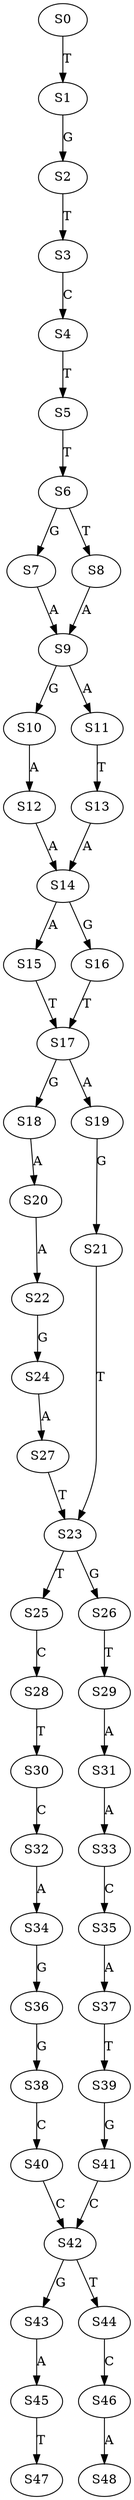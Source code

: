 strict digraph  {
	S0 -> S1 [ label = T ];
	S1 -> S2 [ label = G ];
	S2 -> S3 [ label = T ];
	S3 -> S4 [ label = C ];
	S4 -> S5 [ label = T ];
	S5 -> S6 [ label = T ];
	S6 -> S7 [ label = G ];
	S6 -> S8 [ label = T ];
	S7 -> S9 [ label = A ];
	S8 -> S9 [ label = A ];
	S9 -> S10 [ label = G ];
	S9 -> S11 [ label = A ];
	S10 -> S12 [ label = A ];
	S11 -> S13 [ label = T ];
	S12 -> S14 [ label = A ];
	S13 -> S14 [ label = A ];
	S14 -> S15 [ label = A ];
	S14 -> S16 [ label = G ];
	S15 -> S17 [ label = T ];
	S16 -> S17 [ label = T ];
	S17 -> S18 [ label = G ];
	S17 -> S19 [ label = A ];
	S18 -> S20 [ label = A ];
	S19 -> S21 [ label = G ];
	S20 -> S22 [ label = A ];
	S21 -> S23 [ label = T ];
	S22 -> S24 [ label = G ];
	S23 -> S25 [ label = T ];
	S23 -> S26 [ label = G ];
	S24 -> S27 [ label = A ];
	S25 -> S28 [ label = C ];
	S26 -> S29 [ label = T ];
	S27 -> S23 [ label = T ];
	S28 -> S30 [ label = T ];
	S29 -> S31 [ label = A ];
	S30 -> S32 [ label = C ];
	S31 -> S33 [ label = A ];
	S32 -> S34 [ label = A ];
	S33 -> S35 [ label = C ];
	S34 -> S36 [ label = G ];
	S35 -> S37 [ label = A ];
	S36 -> S38 [ label = G ];
	S37 -> S39 [ label = T ];
	S38 -> S40 [ label = C ];
	S39 -> S41 [ label = G ];
	S40 -> S42 [ label = C ];
	S41 -> S42 [ label = C ];
	S42 -> S43 [ label = G ];
	S42 -> S44 [ label = T ];
	S43 -> S45 [ label = A ];
	S44 -> S46 [ label = C ];
	S45 -> S47 [ label = T ];
	S46 -> S48 [ label = A ];
}
